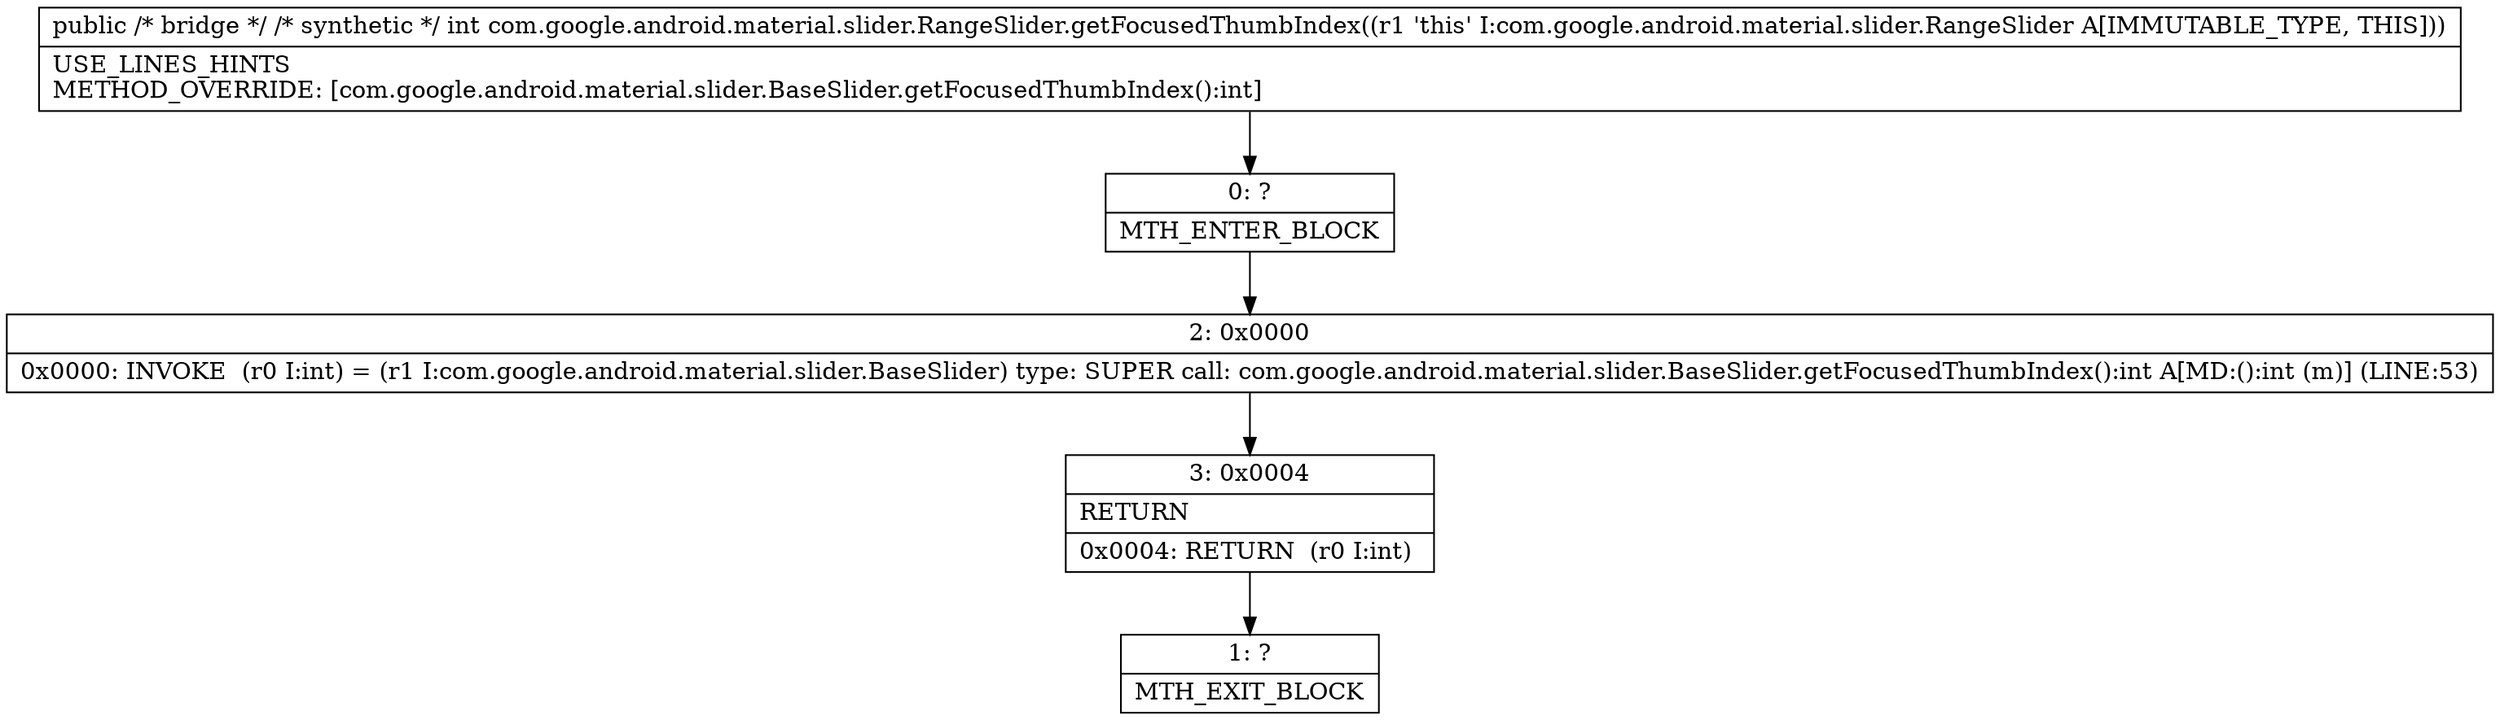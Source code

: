 digraph "CFG forcom.google.android.material.slider.RangeSlider.getFocusedThumbIndex()I" {
Node_0 [shape=record,label="{0\:\ ?|MTH_ENTER_BLOCK\l}"];
Node_2 [shape=record,label="{2\:\ 0x0000|0x0000: INVOKE  (r0 I:int) = (r1 I:com.google.android.material.slider.BaseSlider) type: SUPER call: com.google.android.material.slider.BaseSlider.getFocusedThumbIndex():int A[MD:():int (m)] (LINE:53)\l}"];
Node_3 [shape=record,label="{3\:\ 0x0004|RETURN\l|0x0004: RETURN  (r0 I:int) \l}"];
Node_1 [shape=record,label="{1\:\ ?|MTH_EXIT_BLOCK\l}"];
MethodNode[shape=record,label="{public \/* bridge *\/ \/* synthetic *\/ int com.google.android.material.slider.RangeSlider.getFocusedThumbIndex((r1 'this' I:com.google.android.material.slider.RangeSlider A[IMMUTABLE_TYPE, THIS]))  | USE_LINES_HINTS\lMETHOD_OVERRIDE: [com.google.android.material.slider.BaseSlider.getFocusedThumbIndex():int]\l}"];
MethodNode -> Node_0;Node_0 -> Node_2;
Node_2 -> Node_3;
Node_3 -> Node_1;
}

